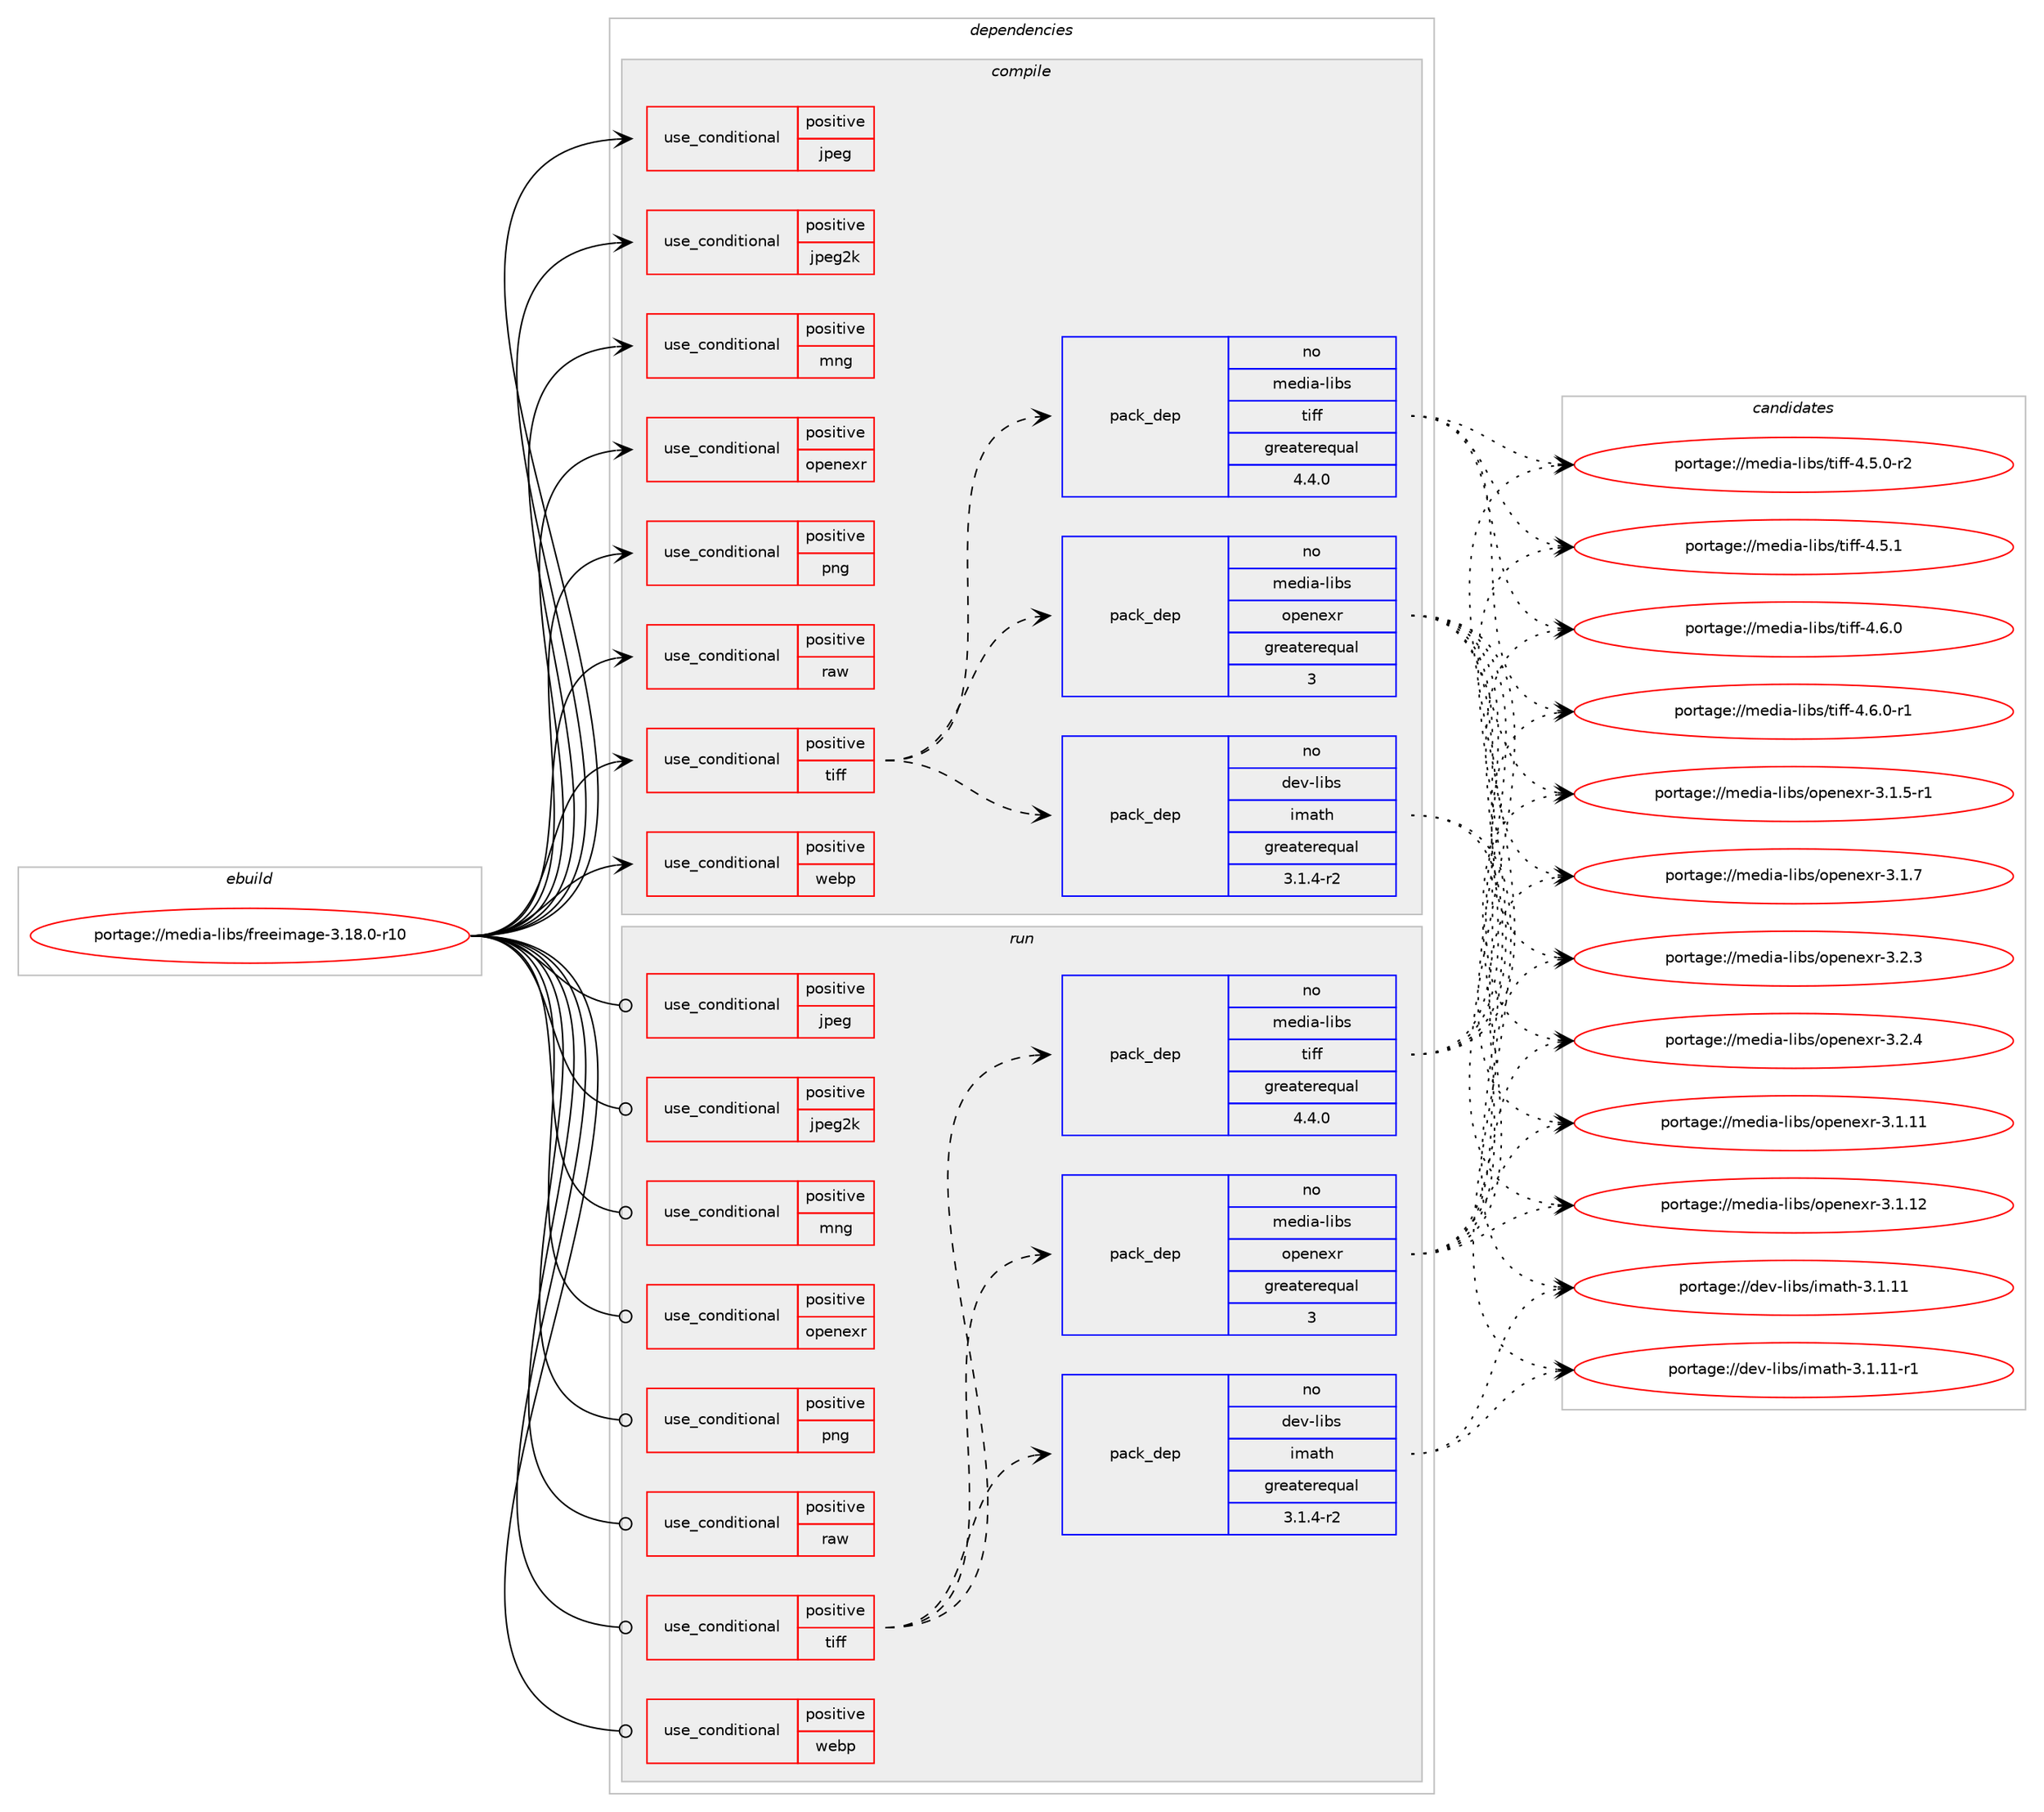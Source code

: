 digraph prolog {

# *************
# Graph options
# *************

newrank=true;
concentrate=true;
compound=true;
graph [rankdir=LR,fontname=Helvetica,fontsize=10,ranksep=1.5];#, ranksep=2.5, nodesep=0.2];
edge  [arrowhead=vee];
node  [fontname=Helvetica,fontsize=10];

# **********
# The ebuild
# **********

subgraph cluster_leftcol {
color=gray;
rank=same;
label=<<i>ebuild</i>>;
id [label="portage://media-libs/freeimage-3.18.0-r10", color=red, width=4, href="../media-libs/freeimage-3.18.0-r10.svg"];
}

# ****************
# The dependencies
# ****************

subgraph cluster_midcol {
color=gray;
label=<<i>dependencies</i>>;
subgraph cluster_compile {
fillcolor="#eeeeee";
style=filled;
label=<<i>compile</i>>;
subgraph cond73027 {
dependency154155 [label=<<TABLE BORDER="0" CELLBORDER="1" CELLSPACING="0" CELLPADDING="4"><TR><TD ROWSPAN="3" CELLPADDING="10">use_conditional</TD></TR><TR><TD>positive</TD></TR><TR><TD>jpeg</TD></TR></TABLE>>, shape=none, color=red];
# *** BEGIN UNKNOWN DEPENDENCY TYPE (TODO) ***
# dependency154155 -> package_dependency(portage://media-libs/freeimage-3.18.0-r10,install,no,media-libs,libjpeg-turbo,none,[,,],any_same_slot,[])
# *** END UNKNOWN DEPENDENCY TYPE (TODO) ***

}
id:e -> dependency154155:w [weight=20,style="solid",arrowhead="vee"];
subgraph cond73028 {
dependency154156 [label=<<TABLE BORDER="0" CELLBORDER="1" CELLSPACING="0" CELLPADDING="4"><TR><TD ROWSPAN="3" CELLPADDING="10">use_conditional</TD></TR><TR><TD>positive</TD></TR><TR><TD>jpeg2k</TD></TR></TABLE>>, shape=none, color=red];
# *** BEGIN UNKNOWN DEPENDENCY TYPE (TODO) ***
# dependency154156 -> package_dependency(portage://media-libs/freeimage-3.18.0-r10,install,no,media-libs,openjpeg,none,[,,],[slot(2),equal],[])
# *** END UNKNOWN DEPENDENCY TYPE (TODO) ***

}
id:e -> dependency154156:w [weight=20,style="solid",arrowhead="vee"];
subgraph cond73029 {
dependency154157 [label=<<TABLE BORDER="0" CELLBORDER="1" CELLSPACING="0" CELLPADDING="4"><TR><TD ROWSPAN="3" CELLPADDING="10">use_conditional</TD></TR><TR><TD>positive</TD></TR><TR><TD>mng</TD></TR></TABLE>>, shape=none, color=red];
# *** BEGIN UNKNOWN DEPENDENCY TYPE (TODO) ***
# dependency154157 -> package_dependency(portage://media-libs/freeimage-3.18.0-r10,install,no,media-libs,libmng,none,[,,],any_same_slot,[])
# *** END UNKNOWN DEPENDENCY TYPE (TODO) ***

}
id:e -> dependency154157:w [weight=20,style="solid",arrowhead="vee"];
subgraph cond73030 {
dependency154158 [label=<<TABLE BORDER="0" CELLBORDER="1" CELLSPACING="0" CELLPADDING="4"><TR><TD ROWSPAN="3" CELLPADDING="10">use_conditional</TD></TR><TR><TD>positive</TD></TR><TR><TD>openexr</TD></TR></TABLE>>, shape=none, color=red];
# *** BEGIN UNKNOWN DEPENDENCY TYPE (TODO) ***
# dependency154158 -> package_dependency(portage://media-libs/freeimage-3.18.0-r10,install,no,media-libs,openexr,none,[,,],any_same_slot,[])
# *** END UNKNOWN DEPENDENCY TYPE (TODO) ***

}
id:e -> dependency154158:w [weight=20,style="solid",arrowhead="vee"];
subgraph cond73031 {
dependency154159 [label=<<TABLE BORDER="0" CELLBORDER="1" CELLSPACING="0" CELLPADDING="4"><TR><TD ROWSPAN="3" CELLPADDING="10">use_conditional</TD></TR><TR><TD>positive</TD></TR><TR><TD>png</TD></TR></TABLE>>, shape=none, color=red];
# *** BEGIN UNKNOWN DEPENDENCY TYPE (TODO) ***
# dependency154159 -> package_dependency(portage://media-libs/freeimage-3.18.0-r10,install,no,media-libs,libpng,none,[,,],[slot(0),equal],[])
# *** END UNKNOWN DEPENDENCY TYPE (TODO) ***

}
id:e -> dependency154159:w [weight=20,style="solid",arrowhead="vee"];
subgraph cond73032 {
dependency154160 [label=<<TABLE BORDER="0" CELLBORDER="1" CELLSPACING="0" CELLPADDING="4"><TR><TD ROWSPAN="3" CELLPADDING="10">use_conditional</TD></TR><TR><TD>positive</TD></TR><TR><TD>raw</TD></TR></TABLE>>, shape=none, color=red];
# *** BEGIN UNKNOWN DEPENDENCY TYPE (TODO) ***
# dependency154160 -> package_dependency(portage://media-libs/freeimage-3.18.0-r10,install,no,media-libs,libraw,none,[,,],any_same_slot,[])
# *** END UNKNOWN DEPENDENCY TYPE (TODO) ***

}
id:e -> dependency154160:w [weight=20,style="solid",arrowhead="vee"];
subgraph cond73033 {
dependency154161 [label=<<TABLE BORDER="0" CELLBORDER="1" CELLSPACING="0" CELLPADDING="4"><TR><TD ROWSPAN="3" CELLPADDING="10">use_conditional</TD></TR><TR><TD>positive</TD></TR><TR><TD>tiff</TD></TR></TABLE>>, shape=none, color=red];
subgraph pack78822 {
dependency154162 [label=<<TABLE BORDER="0" CELLBORDER="1" CELLSPACING="0" CELLPADDING="4" WIDTH="220"><TR><TD ROWSPAN="6" CELLPADDING="30">pack_dep</TD></TR><TR><TD WIDTH="110">no</TD></TR><TR><TD>dev-libs</TD></TR><TR><TD>imath</TD></TR><TR><TD>greaterequal</TD></TR><TR><TD>3.1.4-r2</TD></TR></TABLE>>, shape=none, color=blue];
}
dependency154161:e -> dependency154162:w [weight=20,style="dashed",arrowhead="vee"];
subgraph pack78823 {
dependency154163 [label=<<TABLE BORDER="0" CELLBORDER="1" CELLSPACING="0" CELLPADDING="4" WIDTH="220"><TR><TD ROWSPAN="6" CELLPADDING="30">pack_dep</TD></TR><TR><TD WIDTH="110">no</TD></TR><TR><TD>media-libs</TD></TR><TR><TD>openexr</TD></TR><TR><TD>greaterequal</TD></TR><TR><TD>3</TD></TR></TABLE>>, shape=none, color=blue];
}
dependency154161:e -> dependency154163:w [weight=20,style="dashed",arrowhead="vee"];
subgraph pack78824 {
dependency154164 [label=<<TABLE BORDER="0" CELLBORDER="1" CELLSPACING="0" CELLPADDING="4" WIDTH="220"><TR><TD ROWSPAN="6" CELLPADDING="30">pack_dep</TD></TR><TR><TD WIDTH="110">no</TD></TR><TR><TD>media-libs</TD></TR><TR><TD>tiff</TD></TR><TR><TD>greaterequal</TD></TR><TR><TD>4.4.0</TD></TR></TABLE>>, shape=none, color=blue];
}
dependency154161:e -> dependency154164:w [weight=20,style="dashed",arrowhead="vee"];
}
id:e -> dependency154161:w [weight=20,style="solid",arrowhead="vee"];
subgraph cond73034 {
dependency154165 [label=<<TABLE BORDER="0" CELLBORDER="1" CELLSPACING="0" CELLPADDING="4"><TR><TD ROWSPAN="3" CELLPADDING="10">use_conditional</TD></TR><TR><TD>positive</TD></TR><TR><TD>webp</TD></TR></TABLE>>, shape=none, color=red];
# *** BEGIN UNKNOWN DEPENDENCY TYPE (TODO) ***
# dependency154165 -> package_dependency(portage://media-libs/freeimage-3.18.0-r10,install,no,media-libs,libwebp,none,[,,],any_same_slot,[])
# *** END UNKNOWN DEPENDENCY TYPE (TODO) ***

}
id:e -> dependency154165:w [weight=20,style="solid",arrowhead="vee"];
# *** BEGIN UNKNOWN DEPENDENCY TYPE (TODO) ***
# id -> package_dependency(portage://media-libs/freeimage-3.18.0-r10,install,no,sys-libs,zlib,none,[,,],[],[])
# *** END UNKNOWN DEPENDENCY TYPE (TODO) ***

}
subgraph cluster_compileandrun {
fillcolor="#eeeeee";
style=filled;
label=<<i>compile and run</i>>;
}
subgraph cluster_run {
fillcolor="#eeeeee";
style=filled;
label=<<i>run</i>>;
subgraph cond73035 {
dependency154166 [label=<<TABLE BORDER="0" CELLBORDER="1" CELLSPACING="0" CELLPADDING="4"><TR><TD ROWSPAN="3" CELLPADDING="10">use_conditional</TD></TR><TR><TD>positive</TD></TR><TR><TD>jpeg</TD></TR></TABLE>>, shape=none, color=red];
# *** BEGIN UNKNOWN DEPENDENCY TYPE (TODO) ***
# dependency154166 -> package_dependency(portage://media-libs/freeimage-3.18.0-r10,run,no,media-libs,libjpeg-turbo,none,[,,],any_same_slot,[])
# *** END UNKNOWN DEPENDENCY TYPE (TODO) ***

}
id:e -> dependency154166:w [weight=20,style="solid",arrowhead="odot"];
subgraph cond73036 {
dependency154167 [label=<<TABLE BORDER="0" CELLBORDER="1" CELLSPACING="0" CELLPADDING="4"><TR><TD ROWSPAN="3" CELLPADDING="10">use_conditional</TD></TR><TR><TD>positive</TD></TR><TR><TD>jpeg2k</TD></TR></TABLE>>, shape=none, color=red];
# *** BEGIN UNKNOWN DEPENDENCY TYPE (TODO) ***
# dependency154167 -> package_dependency(portage://media-libs/freeimage-3.18.0-r10,run,no,media-libs,openjpeg,none,[,,],[slot(2),equal],[])
# *** END UNKNOWN DEPENDENCY TYPE (TODO) ***

}
id:e -> dependency154167:w [weight=20,style="solid",arrowhead="odot"];
subgraph cond73037 {
dependency154168 [label=<<TABLE BORDER="0" CELLBORDER="1" CELLSPACING="0" CELLPADDING="4"><TR><TD ROWSPAN="3" CELLPADDING="10">use_conditional</TD></TR><TR><TD>positive</TD></TR><TR><TD>mng</TD></TR></TABLE>>, shape=none, color=red];
# *** BEGIN UNKNOWN DEPENDENCY TYPE (TODO) ***
# dependency154168 -> package_dependency(portage://media-libs/freeimage-3.18.0-r10,run,no,media-libs,libmng,none,[,,],any_same_slot,[])
# *** END UNKNOWN DEPENDENCY TYPE (TODO) ***

}
id:e -> dependency154168:w [weight=20,style="solid",arrowhead="odot"];
subgraph cond73038 {
dependency154169 [label=<<TABLE BORDER="0" CELLBORDER="1" CELLSPACING="0" CELLPADDING="4"><TR><TD ROWSPAN="3" CELLPADDING="10">use_conditional</TD></TR><TR><TD>positive</TD></TR><TR><TD>openexr</TD></TR></TABLE>>, shape=none, color=red];
# *** BEGIN UNKNOWN DEPENDENCY TYPE (TODO) ***
# dependency154169 -> package_dependency(portage://media-libs/freeimage-3.18.0-r10,run,no,media-libs,openexr,none,[,,],any_same_slot,[])
# *** END UNKNOWN DEPENDENCY TYPE (TODO) ***

}
id:e -> dependency154169:w [weight=20,style="solid",arrowhead="odot"];
subgraph cond73039 {
dependency154170 [label=<<TABLE BORDER="0" CELLBORDER="1" CELLSPACING="0" CELLPADDING="4"><TR><TD ROWSPAN="3" CELLPADDING="10">use_conditional</TD></TR><TR><TD>positive</TD></TR><TR><TD>png</TD></TR></TABLE>>, shape=none, color=red];
# *** BEGIN UNKNOWN DEPENDENCY TYPE (TODO) ***
# dependency154170 -> package_dependency(portage://media-libs/freeimage-3.18.0-r10,run,no,media-libs,libpng,none,[,,],[slot(0),equal],[])
# *** END UNKNOWN DEPENDENCY TYPE (TODO) ***

}
id:e -> dependency154170:w [weight=20,style="solid",arrowhead="odot"];
subgraph cond73040 {
dependency154171 [label=<<TABLE BORDER="0" CELLBORDER="1" CELLSPACING="0" CELLPADDING="4"><TR><TD ROWSPAN="3" CELLPADDING="10">use_conditional</TD></TR><TR><TD>positive</TD></TR><TR><TD>raw</TD></TR></TABLE>>, shape=none, color=red];
# *** BEGIN UNKNOWN DEPENDENCY TYPE (TODO) ***
# dependency154171 -> package_dependency(portage://media-libs/freeimage-3.18.0-r10,run,no,media-libs,libraw,none,[,,],any_same_slot,[])
# *** END UNKNOWN DEPENDENCY TYPE (TODO) ***

}
id:e -> dependency154171:w [weight=20,style="solid",arrowhead="odot"];
subgraph cond73041 {
dependency154172 [label=<<TABLE BORDER="0" CELLBORDER="1" CELLSPACING="0" CELLPADDING="4"><TR><TD ROWSPAN="3" CELLPADDING="10">use_conditional</TD></TR><TR><TD>positive</TD></TR><TR><TD>tiff</TD></TR></TABLE>>, shape=none, color=red];
subgraph pack78825 {
dependency154173 [label=<<TABLE BORDER="0" CELLBORDER="1" CELLSPACING="0" CELLPADDING="4" WIDTH="220"><TR><TD ROWSPAN="6" CELLPADDING="30">pack_dep</TD></TR><TR><TD WIDTH="110">no</TD></TR><TR><TD>dev-libs</TD></TR><TR><TD>imath</TD></TR><TR><TD>greaterequal</TD></TR><TR><TD>3.1.4-r2</TD></TR></TABLE>>, shape=none, color=blue];
}
dependency154172:e -> dependency154173:w [weight=20,style="dashed",arrowhead="vee"];
subgraph pack78826 {
dependency154174 [label=<<TABLE BORDER="0" CELLBORDER="1" CELLSPACING="0" CELLPADDING="4" WIDTH="220"><TR><TD ROWSPAN="6" CELLPADDING="30">pack_dep</TD></TR><TR><TD WIDTH="110">no</TD></TR><TR><TD>media-libs</TD></TR><TR><TD>openexr</TD></TR><TR><TD>greaterequal</TD></TR><TR><TD>3</TD></TR></TABLE>>, shape=none, color=blue];
}
dependency154172:e -> dependency154174:w [weight=20,style="dashed",arrowhead="vee"];
subgraph pack78827 {
dependency154175 [label=<<TABLE BORDER="0" CELLBORDER="1" CELLSPACING="0" CELLPADDING="4" WIDTH="220"><TR><TD ROWSPAN="6" CELLPADDING="30">pack_dep</TD></TR><TR><TD WIDTH="110">no</TD></TR><TR><TD>media-libs</TD></TR><TR><TD>tiff</TD></TR><TR><TD>greaterequal</TD></TR><TR><TD>4.4.0</TD></TR></TABLE>>, shape=none, color=blue];
}
dependency154172:e -> dependency154175:w [weight=20,style="dashed",arrowhead="vee"];
}
id:e -> dependency154172:w [weight=20,style="solid",arrowhead="odot"];
subgraph cond73042 {
dependency154176 [label=<<TABLE BORDER="0" CELLBORDER="1" CELLSPACING="0" CELLPADDING="4"><TR><TD ROWSPAN="3" CELLPADDING="10">use_conditional</TD></TR><TR><TD>positive</TD></TR><TR><TD>webp</TD></TR></TABLE>>, shape=none, color=red];
# *** BEGIN UNKNOWN DEPENDENCY TYPE (TODO) ***
# dependency154176 -> package_dependency(portage://media-libs/freeimage-3.18.0-r10,run,no,media-libs,libwebp,none,[,,],any_same_slot,[])
# *** END UNKNOWN DEPENDENCY TYPE (TODO) ***

}
id:e -> dependency154176:w [weight=20,style="solid",arrowhead="odot"];
# *** BEGIN UNKNOWN DEPENDENCY TYPE (TODO) ***
# id -> package_dependency(portage://media-libs/freeimage-3.18.0-r10,run,no,sys-libs,zlib,none,[,,],[],[])
# *** END UNKNOWN DEPENDENCY TYPE (TODO) ***

}
}

# **************
# The candidates
# **************

subgraph cluster_choices {
rank=same;
color=gray;
label=<<i>candidates</i>>;

subgraph choice78822 {
color=black;
nodesep=1;
choice1001011184510810598115471051099711610445514649464949 [label="portage://dev-libs/imath-3.1.11", color=red, width=4,href="../dev-libs/imath-3.1.11.svg"];
choice10010111845108105981154710510997116104455146494649494511449 [label="portage://dev-libs/imath-3.1.11-r1", color=red, width=4,href="../dev-libs/imath-3.1.11-r1.svg"];
dependency154162:e -> choice1001011184510810598115471051099711610445514649464949:w [style=dotted,weight="100"];
dependency154162:e -> choice10010111845108105981154710510997116104455146494649494511449:w [style=dotted,weight="100"];
}
subgraph choice78823 {
color=black;
nodesep=1;
choice1091011001059745108105981154711111210111010112011445514649464949 [label="portage://media-libs/openexr-3.1.11", color=red, width=4,href="../media-libs/openexr-3.1.11.svg"];
choice1091011001059745108105981154711111210111010112011445514649464950 [label="portage://media-libs/openexr-3.1.12", color=red, width=4,href="../media-libs/openexr-3.1.12.svg"];
choice109101100105974510810598115471111121011101011201144551464946534511449 [label="portage://media-libs/openexr-3.1.5-r1", color=red, width=4,href="../media-libs/openexr-3.1.5-r1.svg"];
choice10910110010597451081059811547111112101110101120114455146494655 [label="portage://media-libs/openexr-3.1.7", color=red, width=4,href="../media-libs/openexr-3.1.7.svg"];
choice10910110010597451081059811547111112101110101120114455146504651 [label="portage://media-libs/openexr-3.2.3", color=red, width=4,href="../media-libs/openexr-3.2.3.svg"];
choice10910110010597451081059811547111112101110101120114455146504652 [label="portage://media-libs/openexr-3.2.4", color=red, width=4,href="../media-libs/openexr-3.2.4.svg"];
dependency154163:e -> choice1091011001059745108105981154711111210111010112011445514649464949:w [style=dotted,weight="100"];
dependency154163:e -> choice1091011001059745108105981154711111210111010112011445514649464950:w [style=dotted,weight="100"];
dependency154163:e -> choice109101100105974510810598115471111121011101011201144551464946534511449:w [style=dotted,weight="100"];
dependency154163:e -> choice10910110010597451081059811547111112101110101120114455146494655:w [style=dotted,weight="100"];
dependency154163:e -> choice10910110010597451081059811547111112101110101120114455146504651:w [style=dotted,weight="100"];
dependency154163:e -> choice10910110010597451081059811547111112101110101120114455146504652:w [style=dotted,weight="100"];
}
subgraph choice78824 {
color=black;
nodesep=1;
choice109101100105974510810598115471161051021024552465346484511450 [label="portage://media-libs/tiff-4.5.0-r2", color=red, width=4,href="../media-libs/tiff-4.5.0-r2.svg"];
choice10910110010597451081059811547116105102102455246534649 [label="portage://media-libs/tiff-4.5.1", color=red, width=4,href="../media-libs/tiff-4.5.1.svg"];
choice10910110010597451081059811547116105102102455246544648 [label="portage://media-libs/tiff-4.6.0", color=red, width=4,href="../media-libs/tiff-4.6.0.svg"];
choice109101100105974510810598115471161051021024552465446484511449 [label="portage://media-libs/tiff-4.6.0-r1", color=red, width=4,href="../media-libs/tiff-4.6.0-r1.svg"];
dependency154164:e -> choice109101100105974510810598115471161051021024552465346484511450:w [style=dotted,weight="100"];
dependency154164:e -> choice10910110010597451081059811547116105102102455246534649:w [style=dotted,weight="100"];
dependency154164:e -> choice10910110010597451081059811547116105102102455246544648:w [style=dotted,weight="100"];
dependency154164:e -> choice109101100105974510810598115471161051021024552465446484511449:w [style=dotted,weight="100"];
}
subgraph choice78825 {
color=black;
nodesep=1;
choice1001011184510810598115471051099711610445514649464949 [label="portage://dev-libs/imath-3.1.11", color=red, width=4,href="../dev-libs/imath-3.1.11.svg"];
choice10010111845108105981154710510997116104455146494649494511449 [label="portage://dev-libs/imath-3.1.11-r1", color=red, width=4,href="../dev-libs/imath-3.1.11-r1.svg"];
dependency154173:e -> choice1001011184510810598115471051099711610445514649464949:w [style=dotted,weight="100"];
dependency154173:e -> choice10010111845108105981154710510997116104455146494649494511449:w [style=dotted,weight="100"];
}
subgraph choice78826 {
color=black;
nodesep=1;
choice1091011001059745108105981154711111210111010112011445514649464949 [label="portage://media-libs/openexr-3.1.11", color=red, width=4,href="../media-libs/openexr-3.1.11.svg"];
choice1091011001059745108105981154711111210111010112011445514649464950 [label="portage://media-libs/openexr-3.1.12", color=red, width=4,href="../media-libs/openexr-3.1.12.svg"];
choice109101100105974510810598115471111121011101011201144551464946534511449 [label="portage://media-libs/openexr-3.1.5-r1", color=red, width=4,href="../media-libs/openexr-3.1.5-r1.svg"];
choice10910110010597451081059811547111112101110101120114455146494655 [label="portage://media-libs/openexr-3.1.7", color=red, width=4,href="../media-libs/openexr-3.1.7.svg"];
choice10910110010597451081059811547111112101110101120114455146504651 [label="portage://media-libs/openexr-3.2.3", color=red, width=4,href="../media-libs/openexr-3.2.3.svg"];
choice10910110010597451081059811547111112101110101120114455146504652 [label="portage://media-libs/openexr-3.2.4", color=red, width=4,href="../media-libs/openexr-3.2.4.svg"];
dependency154174:e -> choice1091011001059745108105981154711111210111010112011445514649464949:w [style=dotted,weight="100"];
dependency154174:e -> choice1091011001059745108105981154711111210111010112011445514649464950:w [style=dotted,weight="100"];
dependency154174:e -> choice109101100105974510810598115471111121011101011201144551464946534511449:w [style=dotted,weight="100"];
dependency154174:e -> choice10910110010597451081059811547111112101110101120114455146494655:w [style=dotted,weight="100"];
dependency154174:e -> choice10910110010597451081059811547111112101110101120114455146504651:w [style=dotted,weight="100"];
dependency154174:e -> choice10910110010597451081059811547111112101110101120114455146504652:w [style=dotted,weight="100"];
}
subgraph choice78827 {
color=black;
nodesep=1;
choice109101100105974510810598115471161051021024552465346484511450 [label="portage://media-libs/tiff-4.5.0-r2", color=red, width=4,href="../media-libs/tiff-4.5.0-r2.svg"];
choice10910110010597451081059811547116105102102455246534649 [label="portage://media-libs/tiff-4.5.1", color=red, width=4,href="../media-libs/tiff-4.5.1.svg"];
choice10910110010597451081059811547116105102102455246544648 [label="portage://media-libs/tiff-4.6.0", color=red, width=4,href="../media-libs/tiff-4.6.0.svg"];
choice109101100105974510810598115471161051021024552465446484511449 [label="portage://media-libs/tiff-4.6.0-r1", color=red, width=4,href="../media-libs/tiff-4.6.0-r1.svg"];
dependency154175:e -> choice109101100105974510810598115471161051021024552465346484511450:w [style=dotted,weight="100"];
dependency154175:e -> choice10910110010597451081059811547116105102102455246534649:w [style=dotted,weight="100"];
dependency154175:e -> choice10910110010597451081059811547116105102102455246544648:w [style=dotted,weight="100"];
dependency154175:e -> choice109101100105974510810598115471161051021024552465446484511449:w [style=dotted,weight="100"];
}
}

}
